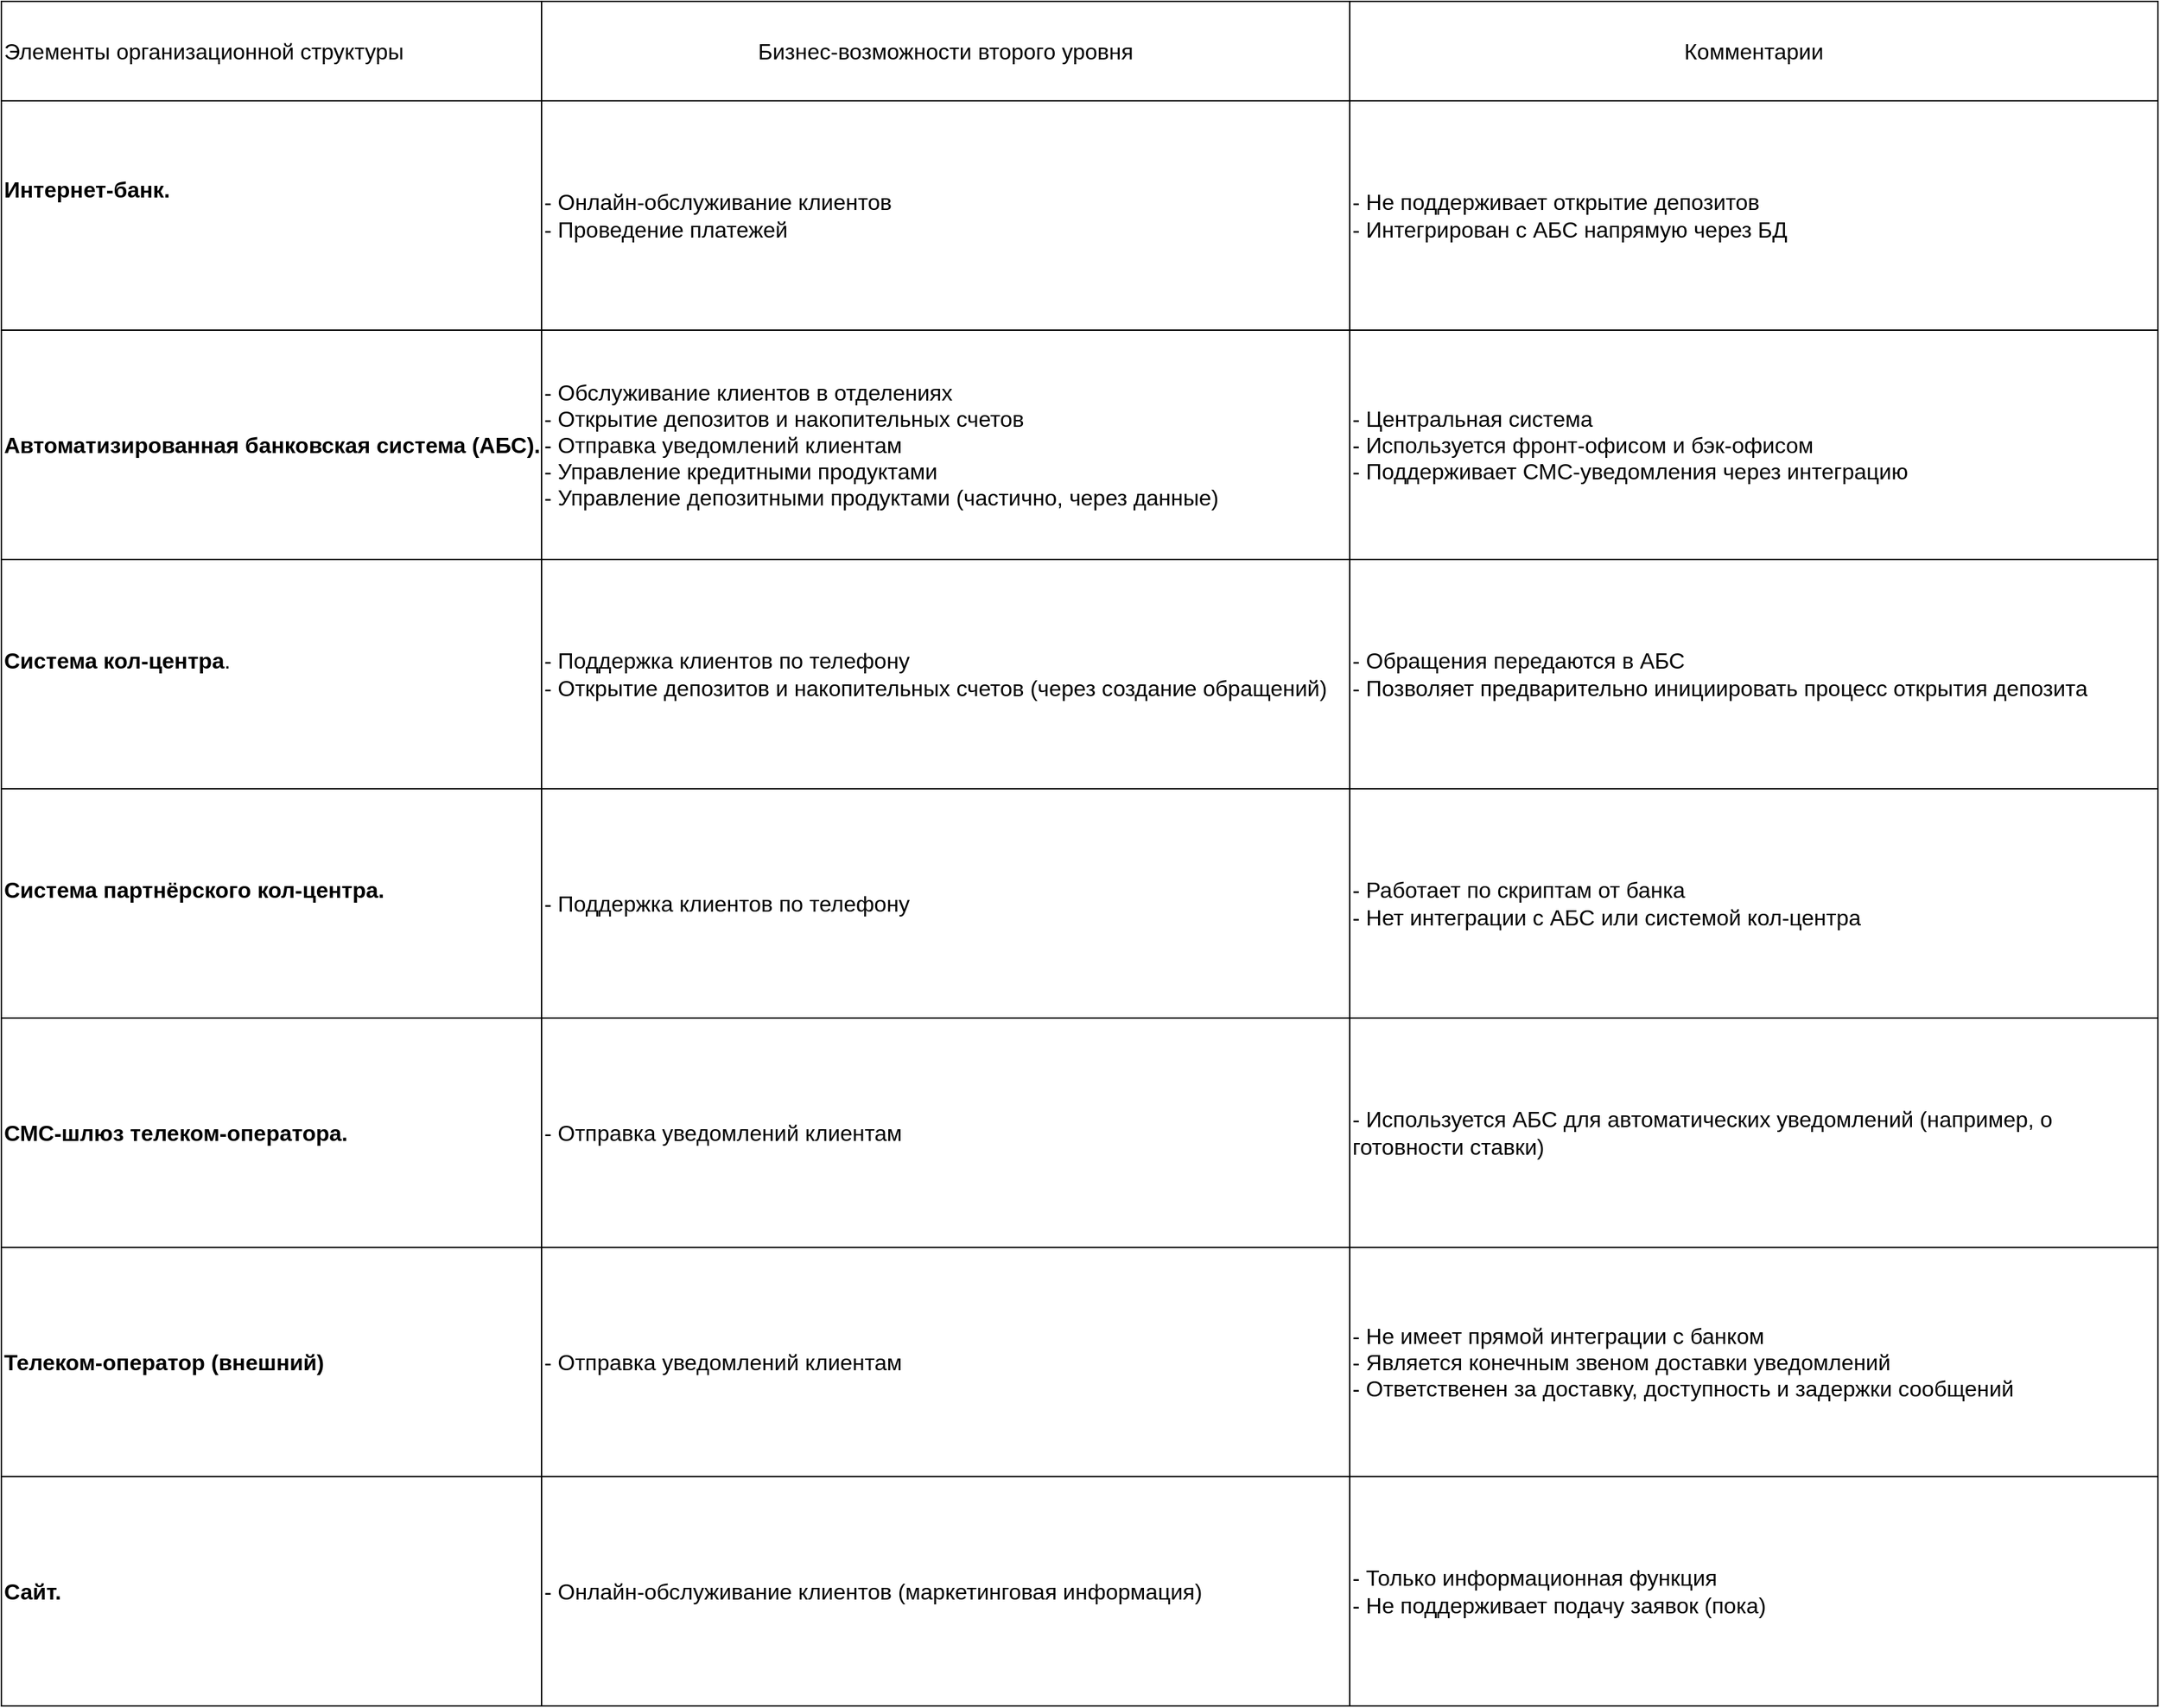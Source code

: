 <mxfile version="28.0.7">
  <diagram name="Страница — 1" id="01Nv7Oq90rE-AEtU9Ci4">
    <mxGraphModel dx="2066" dy="1119" grid="1" gridSize="10" guides="1" tooltips="1" connect="1" arrows="1" fold="1" page="1" pageScale="1" pageWidth="827" pageHeight="1169" math="0" shadow="0">
      <root>
        <mxCell id="0" />
        <mxCell id="1" parent="0" />
        <mxCell id="jY3sMp6sgDNgz-QuqYWw-2" value="" style="shape=table;startSize=0;container=1;collapsible=0;childLayout=tableLayout;fontSize=16;" vertex="1" parent="1">
          <mxGeometry x="39" y="40" width="1561" height="1234" as="geometry" />
        </mxCell>
        <mxCell id="jY3sMp6sgDNgz-QuqYWw-30" style="shape=tableRow;horizontal=0;startSize=0;swimlaneHead=0;swimlaneBody=0;strokeColor=inherit;top=0;left=0;bottom=0;right=0;collapsible=0;dropTarget=0;fillColor=none;points=[[0,0.5],[1,0.5]];portConstraint=eastwest;fontSize=16;" vertex="1" parent="jY3sMp6sgDNgz-QuqYWw-2">
          <mxGeometry width="1561" height="72" as="geometry" />
        </mxCell>
        <mxCell id="jY3sMp6sgDNgz-QuqYWw-31" value="Элементы организационной структуры" style="shape=partialRectangle;html=1;whiteSpace=wrap;connectable=0;strokeColor=inherit;overflow=hidden;fillColor=none;top=0;left=0;bottom=0;right=0;pointerEvents=1;fontSize=16;align=left;" vertex="1" parent="jY3sMp6sgDNgz-QuqYWw-30">
          <mxGeometry width="391" height="72" as="geometry">
            <mxRectangle width="391" height="72" as="alternateBounds" />
          </mxGeometry>
        </mxCell>
        <mxCell id="jY3sMp6sgDNgz-QuqYWw-32" value="Бизнес-возможности второго уровня" style="shape=partialRectangle;html=1;whiteSpace=wrap;connectable=0;strokeColor=inherit;overflow=hidden;fillColor=none;top=0;left=0;bottom=0;right=0;pointerEvents=1;fontSize=16;" vertex="1" parent="jY3sMp6sgDNgz-QuqYWw-30">
          <mxGeometry x="391" width="585" height="72" as="geometry">
            <mxRectangle width="585" height="72" as="alternateBounds" />
          </mxGeometry>
        </mxCell>
        <mxCell id="jY3sMp6sgDNgz-QuqYWw-33" value="Комментарии" style="shape=partialRectangle;html=1;whiteSpace=wrap;connectable=0;strokeColor=inherit;overflow=hidden;fillColor=none;top=0;left=0;bottom=0;right=0;pointerEvents=1;fontSize=16;" vertex="1" parent="jY3sMp6sgDNgz-QuqYWw-30">
          <mxGeometry x="976" width="585" height="72" as="geometry">
            <mxRectangle width="585" height="72" as="alternateBounds" />
          </mxGeometry>
        </mxCell>
        <mxCell id="jY3sMp6sgDNgz-QuqYWw-7" value="" style="shape=tableRow;horizontal=0;startSize=0;swimlaneHead=0;swimlaneBody=0;strokeColor=inherit;top=0;left=0;bottom=0;right=0;collapsible=0;dropTarget=0;fillColor=none;points=[[0,0.5],[1,0.5]];portConstraint=eastwest;fontSize=16;" vertex="1" parent="jY3sMp6sgDNgz-QuqYWw-2">
          <mxGeometry y="72" width="1561" height="166" as="geometry" />
        </mxCell>
        <mxCell id="jY3sMp6sgDNgz-QuqYWw-8" value="&lt;div align=&quot;left&quot;&gt;&lt;font&gt;&lt;strong&gt;Интернет-банк.&lt;/strong&gt;&lt;/font&gt;&lt;/div&gt;&lt;div align=&quot;left&quot;&gt;&lt;font&gt;&lt;strong&gt;&lt;br&gt;&lt;/strong&gt;&lt;/font&gt;&lt;/div&gt;&lt;div align=&quot;left&quot;&gt;&lt;font&gt;&lt;strong&gt;&lt;br&gt;&lt;/strong&gt;&lt;/font&gt;&lt;/div&gt;" style="shape=partialRectangle;html=1;whiteSpace=wrap;connectable=0;strokeColor=inherit;overflow=hidden;fillColor=none;top=0;left=0;bottom=0;right=0;pointerEvents=1;fontSize=16;align=left;" vertex="1" parent="jY3sMp6sgDNgz-QuqYWw-7">
          <mxGeometry width="391" height="166" as="geometry">
            <mxRectangle width="391" height="166" as="alternateBounds" />
          </mxGeometry>
        </mxCell>
        <mxCell id="jY3sMp6sgDNgz-QuqYWw-9" value="&lt;div align=&quot;left&quot;&gt;- Онлайн-обслуживание клиентов&lt;br&gt;- Проведение платежей&lt;/div&gt;" style="shape=partialRectangle;html=1;whiteSpace=wrap;connectable=0;strokeColor=inherit;overflow=hidden;fillColor=none;top=0;left=0;bottom=0;right=0;pointerEvents=1;fontSize=16;align=left;" vertex="1" parent="jY3sMp6sgDNgz-QuqYWw-7">
          <mxGeometry x="391" width="585" height="166" as="geometry">
            <mxRectangle width="585" height="166" as="alternateBounds" />
          </mxGeometry>
        </mxCell>
        <mxCell id="jY3sMp6sgDNgz-QuqYWw-34" value="&lt;div align=&quot;left&quot;&gt;- Не поддерживает открытие депозитов&lt;/div&gt;&lt;div align=&quot;left&quot;&gt;- Интегрирован с АБС напрямую через БД&lt;/div&gt;" style="shape=partialRectangle;html=1;whiteSpace=wrap;connectable=0;strokeColor=inherit;overflow=hidden;fillColor=none;top=0;left=0;bottom=0;right=0;pointerEvents=1;fontSize=16;align=left;" vertex="1" parent="jY3sMp6sgDNgz-QuqYWw-7">
          <mxGeometry x="976" width="585" height="166" as="geometry">
            <mxRectangle width="585" height="166" as="alternateBounds" />
          </mxGeometry>
        </mxCell>
        <mxCell id="jY3sMp6sgDNgz-QuqYWw-35" style="shape=tableRow;horizontal=0;startSize=0;swimlaneHead=0;swimlaneBody=0;strokeColor=inherit;top=0;left=0;bottom=0;right=0;collapsible=0;dropTarget=0;fillColor=none;points=[[0,0.5],[1,0.5]];portConstraint=eastwest;fontSize=16;" vertex="1" parent="jY3sMp6sgDNgz-QuqYWw-2">
          <mxGeometry y="238" width="1561" height="166" as="geometry" />
        </mxCell>
        <mxCell id="jY3sMp6sgDNgz-QuqYWw-36" value="&lt;strong&gt;Автоматизированная банковская система (АБС).&lt;/strong&gt;" style="shape=partialRectangle;html=1;whiteSpace=wrap;connectable=0;strokeColor=inherit;overflow=hidden;fillColor=none;top=0;left=0;bottom=0;right=0;pointerEvents=1;fontSize=16;align=left;" vertex="1" parent="jY3sMp6sgDNgz-QuqYWw-35">
          <mxGeometry width="391" height="166" as="geometry">
            <mxRectangle width="391" height="166" as="alternateBounds" />
          </mxGeometry>
        </mxCell>
        <mxCell id="jY3sMp6sgDNgz-QuqYWw-37" value="&lt;br&gt;&lt;div align=&quot;left&quot;&gt;- Обслуживание клиентов в отделениях&lt;br&gt;- Открытие депозитов и накопительных счетов&lt;br&gt;- Отправка уведомлений клиентам&lt;br&gt;- Управление кредитными продуктами&lt;br&gt;- Управление депозитными продуктами (частично, через данные)&lt;br&gt;&lt;br&gt;&lt;/div&gt;" style="shape=partialRectangle;html=1;whiteSpace=wrap;connectable=0;strokeColor=inherit;overflow=hidden;fillColor=none;top=0;left=0;bottom=0;right=0;pointerEvents=1;fontSize=16;align=left;" vertex="1" parent="jY3sMp6sgDNgz-QuqYWw-35">
          <mxGeometry x="391" width="585" height="166" as="geometry">
            <mxRectangle width="585" height="166" as="alternateBounds" />
          </mxGeometry>
        </mxCell>
        <mxCell id="jY3sMp6sgDNgz-QuqYWw-38" value="- Центральная система&lt;br&gt;- Используется фронт-офисом и бэк-офисом&lt;br&gt;- Поддерживает СМС-уведомления через интеграцию" style="shape=partialRectangle;html=1;whiteSpace=wrap;connectable=0;strokeColor=inherit;overflow=hidden;fillColor=none;top=0;left=0;bottom=0;right=0;pointerEvents=1;fontSize=16;align=left;" vertex="1" parent="jY3sMp6sgDNgz-QuqYWw-35">
          <mxGeometry x="976" width="585" height="166" as="geometry">
            <mxRectangle width="585" height="166" as="alternateBounds" />
          </mxGeometry>
        </mxCell>
        <mxCell id="jY3sMp6sgDNgz-QuqYWw-39" style="shape=tableRow;horizontal=0;startSize=0;swimlaneHead=0;swimlaneBody=0;strokeColor=inherit;top=0;left=0;bottom=0;right=0;collapsible=0;dropTarget=0;fillColor=none;points=[[0,0.5],[1,0.5]];portConstraint=eastwest;fontSize=16;" vertex="1" parent="jY3sMp6sgDNgz-QuqYWw-2">
          <mxGeometry y="404" width="1561" height="166" as="geometry" />
        </mxCell>
        <mxCell id="jY3sMp6sgDNgz-QuqYWw-40" value="&#xa;&lt;strong&gt;Система кол-центра&lt;/strong&gt;. &#xa;&#xa;" style="shape=partialRectangle;html=1;whiteSpace=wrap;connectable=0;strokeColor=inherit;overflow=hidden;fillColor=none;top=0;left=0;bottom=0;right=0;pointerEvents=1;fontSize=16;align=left;" vertex="1" parent="jY3sMp6sgDNgz-QuqYWw-39">
          <mxGeometry width="391" height="166" as="geometry">
            <mxRectangle width="391" height="166" as="alternateBounds" />
          </mxGeometry>
        </mxCell>
        <mxCell id="jY3sMp6sgDNgz-QuqYWw-41" value="&lt;div align=&quot;left&quot;&gt;- Поддержка клиентов по телефону&lt;br&gt;- Открытие депозитов и накопительных счетов (через создание обращений)&lt;/div&gt;" style="shape=partialRectangle;html=1;whiteSpace=wrap;connectable=0;strokeColor=inherit;overflow=hidden;fillColor=none;top=0;left=0;bottom=0;right=0;pointerEvents=1;fontSize=16;align=left;" vertex="1" parent="jY3sMp6sgDNgz-QuqYWw-39">
          <mxGeometry x="391" width="585" height="166" as="geometry">
            <mxRectangle width="585" height="166" as="alternateBounds" />
          </mxGeometry>
        </mxCell>
        <mxCell id="jY3sMp6sgDNgz-QuqYWw-42" value="- Обращения передаются в АБС&lt;br&gt;- Позволяет предварительно инициировать процесс открытия депозита" style="shape=partialRectangle;html=1;whiteSpace=wrap;connectable=0;strokeColor=inherit;overflow=hidden;fillColor=none;top=0;left=0;bottom=0;right=0;pointerEvents=1;fontSize=16;align=left;" vertex="1" parent="jY3sMp6sgDNgz-QuqYWw-39">
          <mxGeometry x="976" width="585" height="166" as="geometry">
            <mxRectangle width="585" height="166" as="alternateBounds" />
          </mxGeometry>
        </mxCell>
        <mxCell id="jY3sMp6sgDNgz-QuqYWw-47" style="shape=tableRow;horizontal=0;startSize=0;swimlaneHead=0;swimlaneBody=0;strokeColor=inherit;top=0;left=0;bottom=0;right=0;collapsible=0;dropTarget=0;fillColor=none;points=[[0,0.5],[1,0.5]];portConstraint=eastwest;fontSize=16;" vertex="1" parent="jY3sMp6sgDNgz-QuqYWw-2">
          <mxGeometry y="570" width="1561" height="166" as="geometry" />
        </mxCell>
        <mxCell id="jY3sMp6sgDNgz-QuqYWw-48" value="&#xa;&lt;strong&gt;Система партнёрского кол-центра.&lt;/strong&gt;&#xa;&#xa;" style="shape=partialRectangle;html=1;whiteSpace=wrap;connectable=0;strokeColor=inherit;overflow=hidden;fillColor=none;top=0;left=0;bottom=0;right=0;pointerEvents=1;fontSize=16;align=left;" vertex="1" parent="jY3sMp6sgDNgz-QuqYWw-47">
          <mxGeometry width="391" height="166" as="geometry">
            <mxRectangle width="391" height="166" as="alternateBounds" />
          </mxGeometry>
        </mxCell>
        <mxCell id="jY3sMp6sgDNgz-QuqYWw-49" value="&lt;div align=&quot;left&quot;&gt;- Поддержка клиентов по телефону&lt;/div&gt;" style="shape=partialRectangle;html=1;whiteSpace=wrap;connectable=0;strokeColor=inherit;overflow=hidden;fillColor=none;top=0;left=0;bottom=0;right=0;pointerEvents=1;fontSize=16;align=left;" vertex="1" parent="jY3sMp6sgDNgz-QuqYWw-47">
          <mxGeometry x="391" width="585" height="166" as="geometry">
            <mxRectangle width="585" height="166" as="alternateBounds" />
          </mxGeometry>
        </mxCell>
        <mxCell id="jY3sMp6sgDNgz-QuqYWw-50" value="- Работает по скриптам от банка&lt;br&gt;- Нет интеграции с АБС или системой кол-центра" style="shape=partialRectangle;html=1;whiteSpace=wrap;connectable=0;strokeColor=inherit;overflow=hidden;fillColor=none;top=0;left=0;bottom=0;right=0;pointerEvents=1;fontSize=16;align=left;" vertex="1" parent="jY3sMp6sgDNgz-QuqYWw-47">
          <mxGeometry x="976" width="585" height="166" as="geometry">
            <mxRectangle width="585" height="166" as="alternateBounds" />
          </mxGeometry>
        </mxCell>
        <mxCell id="jY3sMp6sgDNgz-QuqYWw-51" style="shape=tableRow;horizontal=0;startSize=0;swimlaneHead=0;swimlaneBody=0;strokeColor=inherit;top=0;left=0;bottom=0;right=0;collapsible=0;dropTarget=0;fillColor=none;points=[[0,0.5],[1,0.5]];portConstraint=eastwest;fontSize=16;" vertex="1" parent="jY3sMp6sgDNgz-QuqYWw-2">
          <mxGeometry y="736" width="1561" height="166" as="geometry" />
        </mxCell>
        <mxCell id="jY3sMp6sgDNgz-QuqYWw-52" value="&lt;strong&gt;СМС-шлюз телеком-оператора.&lt;/strong&gt;" style="shape=partialRectangle;html=1;whiteSpace=wrap;connectable=0;strokeColor=inherit;overflow=hidden;fillColor=none;top=0;left=0;bottom=0;right=0;pointerEvents=1;fontSize=16;align=left;" vertex="1" parent="jY3sMp6sgDNgz-QuqYWw-51">
          <mxGeometry width="391" height="166" as="geometry">
            <mxRectangle width="391" height="166" as="alternateBounds" />
          </mxGeometry>
        </mxCell>
        <mxCell id="jY3sMp6sgDNgz-QuqYWw-53" value="&lt;div align=&quot;left&quot;&gt;- Отправка уведомлений клиентам&lt;/div&gt;" style="shape=partialRectangle;html=1;whiteSpace=wrap;connectable=0;strokeColor=inherit;overflow=hidden;fillColor=none;top=0;left=0;bottom=0;right=0;pointerEvents=1;fontSize=16;align=left;" vertex="1" parent="jY3sMp6sgDNgz-QuqYWw-51">
          <mxGeometry x="391" width="585" height="166" as="geometry">
            <mxRectangle width="585" height="166" as="alternateBounds" />
          </mxGeometry>
        </mxCell>
        <mxCell id="jY3sMp6sgDNgz-QuqYWw-54" value="- Используется АБС для автоматических уведомлений (например, о готовности ставки)" style="shape=partialRectangle;html=1;whiteSpace=wrap;connectable=0;strokeColor=inherit;overflow=hidden;fillColor=none;top=0;left=0;bottom=0;right=0;pointerEvents=1;fontSize=16;align=left;" vertex="1" parent="jY3sMp6sgDNgz-QuqYWw-51">
          <mxGeometry x="976" width="585" height="166" as="geometry">
            <mxRectangle width="585" height="166" as="alternateBounds" />
          </mxGeometry>
        </mxCell>
        <mxCell id="jY3sMp6sgDNgz-QuqYWw-55" style="shape=tableRow;horizontal=0;startSize=0;swimlaneHead=0;swimlaneBody=0;strokeColor=inherit;top=0;left=0;bottom=0;right=0;collapsible=0;dropTarget=0;fillColor=none;points=[[0,0.5],[1,0.5]];portConstraint=eastwest;fontSize=16;" vertex="1" parent="jY3sMp6sgDNgz-QuqYWw-2">
          <mxGeometry y="902" width="1561" height="166" as="geometry" />
        </mxCell>
        <mxCell id="jY3sMp6sgDNgz-QuqYWw-56" value="&lt;strong&gt;Телеком-оператор (внешний)&lt;/strong&gt;" style="shape=partialRectangle;html=1;whiteSpace=wrap;connectable=0;strokeColor=inherit;overflow=hidden;fillColor=none;top=0;left=0;bottom=0;right=0;pointerEvents=1;fontSize=16;align=left;" vertex="1" parent="jY3sMp6sgDNgz-QuqYWw-55">
          <mxGeometry width="391" height="166" as="geometry">
            <mxRectangle width="391" height="166" as="alternateBounds" />
          </mxGeometry>
        </mxCell>
        <mxCell id="jY3sMp6sgDNgz-QuqYWw-57" value="- Отправка уведомлений клиентам" style="shape=partialRectangle;html=1;whiteSpace=wrap;connectable=0;strokeColor=inherit;overflow=hidden;fillColor=none;top=0;left=0;bottom=0;right=0;pointerEvents=1;fontSize=16;align=left;" vertex="1" parent="jY3sMp6sgDNgz-QuqYWw-55">
          <mxGeometry x="391" width="585" height="166" as="geometry">
            <mxRectangle width="585" height="166" as="alternateBounds" />
          </mxGeometry>
        </mxCell>
        <mxCell id="jY3sMp6sgDNgz-QuqYWw-58" value="- Не имеет прямой интеграции с банком&lt;br&gt;- Является конечным звеном доставки уведомлений&lt;br&gt;- Ответственен за доставку, доступность и задержки сообщений" style="shape=partialRectangle;html=1;whiteSpace=wrap;connectable=0;strokeColor=inherit;overflow=hidden;fillColor=none;top=0;left=0;bottom=0;right=0;pointerEvents=1;fontSize=16;align=left;" vertex="1" parent="jY3sMp6sgDNgz-QuqYWw-55">
          <mxGeometry x="976" width="585" height="166" as="geometry">
            <mxRectangle width="585" height="166" as="alternateBounds" />
          </mxGeometry>
        </mxCell>
        <mxCell id="jY3sMp6sgDNgz-QuqYWw-59" style="shape=tableRow;horizontal=0;startSize=0;swimlaneHead=0;swimlaneBody=0;strokeColor=inherit;top=0;left=0;bottom=0;right=0;collapsible=0;dropTarget=0;fillColor=none;points=[[0,0.5],[1,0.5]];portConstraint=eastwest;fontSize=16;" vertex="1" parent="jY3sMp6sgDNgz-QuqYWw-2">
          <mxGeometry y="1068" width="1561" height="166" as="geometry" />
        </mxCell>
        <mxCell id="jY3sMp6sgDNgz-QuqYWw-60" value="&lt;strong&gt;Сайт.&lt;/strong&gt;" style="shape=partialRectangle;html=1;whiteSpace=wrap;connectable=0;strokeColor=inherit;overflow=hidden;fillColor=none;top=0;left=0;bottom=0;right=0;pointerEvents=1;fontSize=16;align=left;" vertex="1" parent="jY3sMp6sgDNgz-QuqYWw-59">
          <mxGeometry width="391" height="166" as="geometry">
            <mxRectangle width="391" height="166" as="alternateBounds" />
          </mxGeometry>
        </mxCell>
        <mxCell id="jY3sMp6sgDNgz-QuqYWw-61" value="- Онлайн-обслуживание клиентов (маркетинговая информация)" style="shape=partialRectangle;html=1;whiteSpace=wrap;connectable=0;strokeColor=inherit;overflow=hidden;fillColor=none;top=0;left=0;bottom=0;right=0;pointerEvents=1;fontSize=16;align=left;" vertex="1" parent="jY3sMp6sgDNgz-QuqYWw-59">
          <mxGeometry x="391" width="585" height="166" as="geometry">
            <mxRectangle width="585" height="166" as="alternateBounds" />
          </mxGeometry>
        </mxCell>
        <mxCell id="jY3sMp6sgDNgz-QuqYWw-62" value="- Только информационная функция&lt;br&gt;-&amp;nbsp;&lt;span data-spm-anchor-id=&quot;a2ty_o1.3.0.i25.315c921iZY1OX&quot;&gt;Не поддерживает подачу заявок&lt;/span&gt; (пока)" style="shape=partialRectangle;html=1;whiteSpace=wrap;connectable=0;strokeColor=inherit;overflow=hidden;fillColor=none;top=0;left=0;bottom=0;right=0;pointerEvents=1;fontSize=16;align=left;" vertex="1" parent="jY3sMp6sgDNgz-QuqYWw-59">
          <mxGeometry x="976" width="585" height="166" as="geometry">
            <mxRectangle width="585" height="166" as="alternateBounds" />
          </mxGeometry>
        </mxCell>
      </root>
    </mxGraphModel>
  </diagram>
</mxfile>

